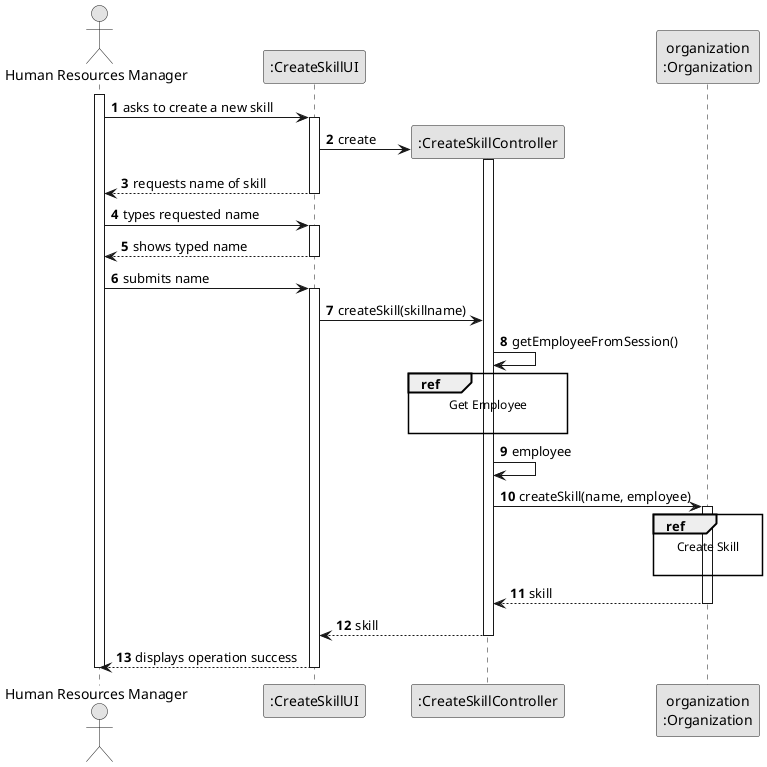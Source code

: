 @startuml
skinparam monochrome true
skinparam packageStyle rectangle
skinparam shadowing false

autonumber

'hide footbox
actor "Human Resources Manager" as ADM
participant ":CreateSkillUI" as UI
participant ":CreateSkillController" as CTRL
participant "organization\n:Organization" as ORG

activate ADM

    ADM -> UI : asks to create a new skill

    activate UI

        UI -> CTRL** : create

        activate CTRL

        UI --> ADM : requests name of skill
    deactivate UI

    ADM -> UI : types requested name
    activate UI

        UI --> ADM : shows typed name
    deactivate UI

    ADM -> UI : submits name
    activate UI

        UI -> CTRL : createSkill(skillname)


            CTRL -> CTRL : getEmployeeFromSession()


                ref over CTRL
                    Get Employee

                end ref
                CTRL -> CTRL : employee


            CTRL -> ORG: createSkill(name, employee)
            activate ORG

                ref over ORG
                    Create Skill

                end

                ORG --> CTRL : skill
            deactivate ORG

            CTRL --> UI: skill
            deactivate CTRL
            UI --> ADM: displays operation success
    deactivate UI

deactivate ADM

@enduml
